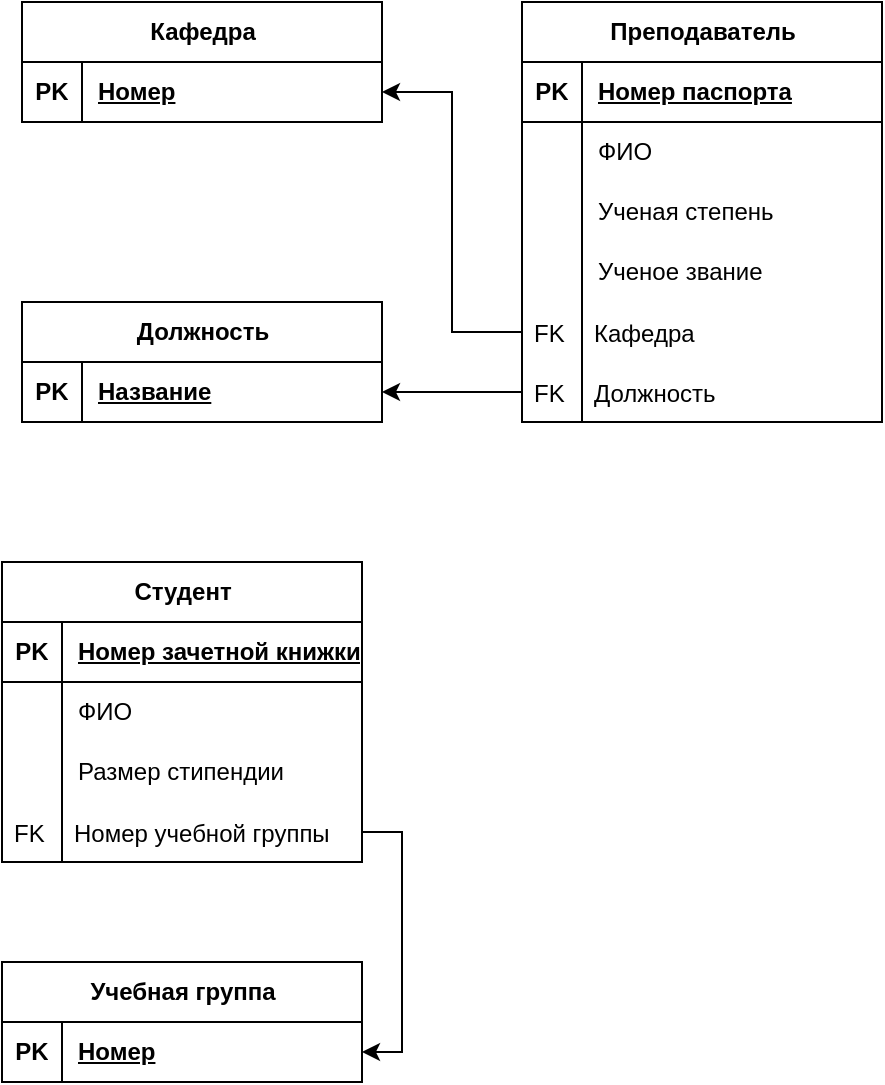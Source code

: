 <mxfile version="23.1.6" type="github">
  <diagram id="R2lEEEUBdFMjLlhIrx00" name="Page-1">
    <mxGraphModel dx="1050" dy="522" grid="1" gridSize="10" guides="1" tooltips="1" connect="1" arrows="1" fold="1" page="1" pageScale="1" pageWidth="850" pageHeight="1100" math="0" shadow="0" extFonts="Permanent Marker^https://fonts.googleapis.com/css?family=Permanent+Marker">
      <root>
        <mxCell id="0" />
        <mxCell id="1" parent="0" />
        <mxCell id="kBus3KwRrzvfLxZmV8zW-1" value="Кафедра" style="shape=table;startSize=30;container=1;collapsible=1;childLayout=tableLayout;fixedRows=1;rowLines=0;fontStyle=1;align=center;resizeLast=1;html=1;" vertex="1" parent="1">
          <mxGeometry x="50" y="80" width="180" height="60" as="geometry" />
        </mxCell>
        <mxCell id="kBus3KwRrzvfLxZmV8zW-2" value="" style="shape=tableRow;horizontal=0;startSize=0;swimlaneHead=0;swimlaneBody=0;fillColor=none;collapsible=0;dropTarget=0;points=[[0,0.5],[1,0.5]];portConstraint=eastwest;top=0;left=0;right=0;bottom=1;" vertex="1" parent="kBus3KwRrzvfLxZmV8zW-1">
          <mxGeometry y="30" width="180" height="30" as="geometry" />
        </mxCell>
        <mxCell id="kBus3KwRrzvfLxZmV8zW-3" value="PK" style="shape=partialRectangle;connectable=0;fillColor=none;top=0;left=0;bottom=0;right=0;fontStyle=1;overflow=hidden;whiteSpace=wrap;html=1;" vertex="1" parent="kBus3KwRrzvfLxZmV8zW-2">
          <mxGeometry width="30" height="30" as="geometry">
            <mxRectangle width="30" height="30" as="alternateBounds" />
          </mxGeometry>
        </mxCell>
        <mxCell id="kBus3KwRrzvfLxZmV8zW-4" value="Номер" style="shape=partialRectangle;connectable=0;fillColor=none;top=0;left=0;bottom=0;right=0;align=left;spacingLeft=6;fontStyle=5;overflow=hidden;whiteSpace=wrap;html=1;" vertex="1" parent="kBus3KwRrzvfLxZmV8zW-2">
          <mxGeometry x="30" width="150" height="30" as="geometry">
            <mxRectangle width="150" height="30" as="alternateBounds" />
          </mxGeometry>
        </mxCell>
        <mxCell id="kBus3KwRrzvfLxZmV8zW-5" value="Должность" style="shape=table;startSize=30;container=1;collapsible=1;childLayout=tableLayout;fixedRows=1;rowLines=0;fontStyle=1;align=center;resizeLast=1;html=1;" vertex="1" parent="1">
          <mxGeometry x="50" y="230" width="180" height="60" as="geometry" />
        </mxCell>
        <mxCell id="kBus3KwRrzvfLxZmV8zW-6" value="" style="shape=tableRow;horizontal=0;startSize=0;swimlaneHead=0;swimlaneBody=0;fillColor=none;collapsible=0;dropTarget=0;points=[[0,0.5],[1,0.5]];portConstraint=eastwest;top=0;left=0;right=0;bottom=1;" vertex="1" parent="kBus3KwRrzvfLxZmV8zW-5">
          <mxGeometry y="30" width="180" height="30" as="geometry" />
        </mxCell>
        <mxCell id="kBus3KwRrzvfLxZmV8zW-7" value="PK" style="shape=partialRectangle;connectable=0;fillColor=none;top=0;left=0;bottom=0;right=0;fontStyle=1;overflow=hidden;whiteSpace=wrap;html=1;" vertex="1" parent="kBus3KwRrzvfLxZmV8zW-6">
          <mxGeometry width="30" height="30" as="geometry">
            <mxRectangle width="30" height="30" as="alternateBounds" />
          </mxGeometry>
        </mxCell>
        <mxCell id="kBus3KwRrzvfLxZmV8zW-8" value="Название" style="shape=partialRectangle;connectable=0;fillColor=none;top=0;left=0;bottom=0;right=0;align=left;spacingLeft=6;fontStyle=5;overflow=hidden;whiteSpace=wrap;html=1;" vertex="1" parent="kBus3KwRrzvfLxZmV8zW-6">
          <mxGeometry x="30" width="150" height="30" as="geometry">
            <mxRectangle width="150" height="30" as="alternateBounds" />
          </mxGeometry>
        </mxCell>
        <mxCell id="kBus3KwRrzvfLxZmV8zW-11" value="Преподаватель" style="shape=table;startSize=30;container=1;collapsible=1;childLayout=tableLayout;fixedRows=1;rowLines=0;fontStyle=1;align=center;resizeLast=1;html=1;movable=1;resizable=1;rotatable=1;deletable=1;editable=1;locked=0;connectable=1;" vertex="1" parent="1">
          <mxGeometry x="300" y="80" width="180" height="210" as="geometry" />
        </mxCell>
        <mxCell id="kBus3KwRrzvfLxZmV8zW-12" value="" style="shape=tableRow;horizontal=0;startSize=0;swimlaneHead=0;swimlaneBody=0;fillColor=none;collapsible=0;dropTarget=0;points=[[0,0.5],[1,0.5]];portConstraint=eastwest;top=0;left=0;right=0;bottom=1;" vertex="1" parent="kBus3KwRrzvfLxZmV8zW-11">
          <mxGeometry y="30" width="180" height="30" as="geometry" />
        </mxCell>
        <mxCell id="kBus3KwRrzvfLxZmV8zW-13" value="PK" style="shape=partialRectangle;connectable=0;fillColor=none;top=0;left=0;bottom=0;right=0;fontStyle=1;overflow=hidden;whiteSpace=wrap;html=1;" vertex="1" parent="kBus3KwRrzvfLxZmV8zW-12">
          <mxGeometry width="30" height="30" as="geometry">
            <mxRectangle width="30" height="30" as="alternateBounds" />
          </mxGeometry>
        </mxCell>
        <mxCell id="kBus3KwRrzvfLxZmV8zW-14" value="Номер паспорта" style="shape=partialRectangle;connectable=0;fillColor=none;top=0;left=0;bottom=0;right=0;align=left;spacingLeft=6;fontStyle=5;overflow=hidden;whiteSpace=wrap;html=1;" vertex="1" parent="kBus3KwRrzvfLxZmV8zW-12">
          <mxGeometry x="30" width="150" height="30" as="geometry">
            <mxRectangle width="150" height="30" as="alternateBounds" />
          </mxGeometry>
        </mxCell>
        <mxCell id="kBus3KwRrzvfLxZmV8zW-15" value="" style="shape=tableRow;horizontal=0;startSize=0;swimlaneHead=0;swimlaneBody=0;fillColor=none;collapsible=0;dropTarget=0;points=[[0,0.5],[1,0.5]];portConstraint=eastwest;top=0;left=0;right=0;bottom=0;" vertex="1" parent="kBus3KwRrzvfLxZmV8zW-11">
          <mxGeometry y="60" width="180" height="30" as="geometry" />
        </mxCell>
        <mxCell id="kBus3KwRrzvfLxZmV8zW-16" value="" style="shape=partialRectangle;connectable=0;fillColor=none;top=0;left=0;bottom=0;right=0;editable=1;overflow=hidden;whiteSpace=wrap;html=1;" vertex="1" parent="kBus3KwRrzvfLxZmV8zW-15">
          <mxGeometry width="30" height="30" as="geometry">
            <mxRectangle width="30" height="30" as="alternateBounds" />
          </mxGeometry>
        </mxCell>
        <mxCell id="kBus3KwRrzvfLxZmV8zW-17" value="ФИО" style="shape=partialRectangle;connectable=0;fillColor=none;top=0;left=0;bottom=0;right=0;align=left;spacingLeft=6;overflow=hidden;whiteSpace=wrap;html=1;" vertex="1" parent="kBus3KwRrzvfLxZmV8zW-15">
          <mxGeometry x="30" width="150" height="30" as="geometry">
            <mxRectangle width="150" height="30" as="alternateBounds" />
          </mxGeometry>
        </mxCell>
        <mxCell id="kBus3KwRrzvfLxZmV8zW-18" value="" style="shape=tableRow;horizontal=0;startSize=0;swimlaneHead=0;swimlaneBody=0;fillColor=none;collapsible=0;dropTarget=0;points=[[0,0.5],[1,0.5]];portConstraint=eastwest;top=0;left=0;right=0;bottom=0;" vertex="1" parent="kBus3KwRrzvfLxZmV8zW-11">
          <mxGeometry y="90" width="180" height="30" as="geometry" />
        </mxCell>
        <mxCell id="kBus3KwRrzvfLxZmV8zW-19" value="" style="shape=partialRectangle;connectable=0;fillColor=none;top=0;left=0;bottom=0;right=0;editable=1;overflow=hidden;whiteSpace=wrap;html=1;" vertex="1" parent="kBus3KwRrzvfLxZmV8zW-18">
          <mxGeometry width="30" height="30" as="geometry">
            <mxRectangle width="30" height="30" as="alternateBounds" />
          </mxGeometry>
        </mxCell>
        <mxCell id="kBus3KwRrzvfLxZmV8zW-20" value="Ученая степень" style="shape=partialRectangle;connectable=0;fillColor=none;top=0;left=0;bottom=0;right=0;align=left;spacingLeft=6;overflow=hidden;whiteSpace=wrap;html=1;" vertex="1" parent="kBus3KwRrzvfLxZmV8zW-18">
          <mxGeometry x="30" width="150" height="30" as="geometry">
            <mxRectangle width="150" height="30" as="alternateBounds" />
          </mxGeometry>
        </mxCell>
        <mxCell id="kBus3KwRrzvfLxZmV8zW-21" value="" style="shape=tableRow;horizontal=0;startSize=0;swimlaneHead=0;swimlaneBody=0;fillColor=none;collapsible=0;dropTarget=0;points=[[0,0.5],[1,0.5]];portConstraint=eastwest;top=0;left=0;right=0;bottom=0;" vertex="1" parent="kBus3KwRrzvfLxZmV8zW-11">
          <mxGeometry y="120" width="180" height="30" as="geometry" />
        </mxCell>
        <mxCell id="kBus3KwRrzvfLxZmV8zW-22" value="" style="shape=partialRectangle;connectable=0;fillColor=none;top=0;left=0;bottom=0;right=0;editable=1;overflow=hidden;whiteSpace=wrap;html=1;" vertex="1" parent="kBus3KwRrzvfLxZmV8zW-21">
          <mxGeometry width="30" height="30" as="geometry">
            <mxRectangle width="30" height="30" as="alternateBounds" />
          </mxGeometry>
        </mxCell>
        <mxCell id="kBus3KwRrzvfLxZmV8zW-23" value="Ученое звание" style="shape=partialRectangle;connectable=0;fillColor=none;top=0;left=0;bottom=0;right=0;align=left;spacingLeft=6;overflow=hidden;whiteSpace=wrap;html=1;" vertex="1" parent="kBus3KwRrzvfLxZmV8zW-21">
          <mxGeometry x="30" width="150" height="30" as="geometry">
            <mxRectangle width="150" height="30" as="alternateBounds" />
          </mxGeometry>
        </mxCell>
        <mxCell id="kBus3KwRrzvfLxZmV8zW-140" style="edgeStyle=orthogonalEdgeStyle;rounded=0;orthogonalLoop=1;jettySize=auto;html=1;exitX=0;exitY=0.5;exitDx=0;exitDy=0;entryX=1;entryY=0.5;entryDx=0;entryDy=0;fontFamily=Helvetica;fontSize=12;fontColor=default;" edge="1" parent="1" source="kBus3KwRrzvfLxZmV8zW-131" target="kBus3KwRrzvfLxZmV8zW-2">
          <mxGeometry relative="1" as="geometry" />
        </mxCell>
        <mxCell id="kBus3KwRrzvfLxZmV8zW-131" value="Кафедра" style="shape=partialRectangle;align=left;verticalAlign=middle;spacingLeft=34;rotatable=0;points=[[0,0.5],[1,0.5]];portConstraint=eastwest;dropTarget=0;shadow=0;fillColor=none;strokeColor=none;" vertex="1" parent="1">
          <mxGeometry x="300" y="230" width="180" height="30" as="geometry" />
        </mxCell>
        <mxCell id="kBus3KwRrzvfLxZmV8zW-132" value="FK" style="shape=partialRectangle;top=0;left=0;bottom=0;fillColor=none;stokeWidth=1;align=left;verticalAlign=middle;spacingLeft=4;spacingRight=4;overflow=hidden;rotatable=0;points=[];portConstraint=eastwest;part=1;" vertex="1" connectable="0" parent="kBus3KwRrzvfLxZmV8zW-131">
          <mxGeometry width="30" height="30" as="geometry" />
        </mxCell>
        <mxCell id="kBus3KwRrzvfLxZmV8zW-141" style="edgeStyle=orthogonalEdgeStyle;rounded=0;orthogonalLoop=1;jettySize=auto;html=1;exitX=0;exitY=0.5;exitDx=0;exitDy=0;entryX=1;entryY=0.5;entryDx=0;entryDy=0;fontFamily=Helvetica;fontSize=12;fontColor=default;" edge="1" parent="1" source="kBus3KwRrzvfLxZmV8zW-136" target="kBus3KwRrzvfLxZmV8zW-6">
          <mxGeometry relative="1" as="geometry" />
        </mxCell>
        <mxCell id="kBus3KwRrzvfLxZmV8zW-136" value="Должность" style="shape=partialRectangle;fillColor=none;align=left;verticalAlign=middle;strokeColor=none;spacingLeft=34;rotatable=0;points=[[0,0.5],[1,0.5]];portConstraint=eastwest;dropTarget=0;shadow=0;fontFamily=Helvetica;fontSize=12;fontColor=default;" vertex="1" parent="1">
          <mxGeometry x="300" y="260" width="180" height="30" as="geometry" />
        </mxCell>
        <mxCell id="kBus3KwRrzvfLxZmV8zW-137" value="FK" style="shape=partialRectangle;top=0;left=0;bottom=0;fillColor=none;stokeWidth=1;align=left;verticalAlign=middle;spacingLeft=4;spacingRight=4;overflow=hidden;rotatable=0;points=[];portConstraint=eastwest;part=1;shadow=0;fontFamily=Helvetica;fontSize=12;fontColor=default;" vertex="1" connectable="0" parent="kBus3KwRrzvfLxZmV8zW-136">
          <mxGeometry width="30" height="30" as="geometry" />
        </mxCell>
        <mxCell id="kBus3KwRrzvfLxZmV8zW-148" value="Студент" style="shape=table;startSize=30;container=1;collapsible=1;childLayout=tableLayout;fixedRows=1;rowLines=0;fontStyle=1;align=center;resizeLast=1;html=1;" vertex="1" parent="1">
          <mxGeometry x="40" y="360" width="180" height="150" as="geometry" />
        </mxCell>
        <mxCell id="kBus3KwRrzvfLxZmV8zW-149" value="" style="shape=tableRow;horizontal=0;startSize=0;swimlaneHead=0;swimlaneBody=0;fillColor=none;collapsible=0;dropTarget=0;points=[[0,0.5],[1,0.5]];portConstraint=eastwest;top=0;left=0;right=0;bottom=1;" vertex="1" parent="kBus3KwRrzvfLxZmV8zW-148">
          <mxGeometry y="30" width="180" height="30" as="geometry" />
        </mxCell>
        <mxCell id="kBus3KwRrzvfLxZmV8zW-150" value="PK" style="shape=partialRectangle;connectable=0;fillColor=none;top=0;left=0;bottom=0;right=0;fontStyle=1;overflow=hidden;whiteSpace=wrap;html=1;" vertex="1" parent="kBus3KwRrzvfLxZmV8zW-149">
          <mxGeometry width="30" height="30" as="geometry">
            <mxRectangle width="30" height="30" as="alternateBounds" />
          </mxGeometry>
        </mxCell>
        <mxCell id="kBus3KwRrzvfLxZmV8zW-151" value="Номер зачетной книжки" style="shape=partialRectangle;connectable=0;fillColor=none;top=0;left=0;bottom=0;right=0;align=left;spacingLeft=6;fontStyle=5;overflow=hidden;whiteSpace=wrap;html=1;" vertex="1" parent="kBus3KwRrzvfLxZmV8zW-149">
          <mxGeometry x="30" width="150" height="30" as="geometry">
            <mxRectangle width="150" height="30" as="alternateBounds" />
          </mxGeometry>
        </mxCell>
        <mxCell id="kBus3KwRrzvfLxZmV8zW-152" value="" style="shape=tableRow;horizontal=0;startSize=0;swimlaneHead=0;swimlaneBody=0;fillColor=none;collapsible=0;dropTarget=0;points=[[0,0.5],[1,0.5]];portConstraint=eastwest;top=0;left=0;right=0;bottom=0;" vertex="1" parent="kBus3KwRrzvfLxZmV8zW-148">
          <mxGeometry y="60" width="180" height="30" as="geometry" />
        </mxCell>
        <mxCell id="kBus3KwRrzvfLxZmV8zW-153" value="" style="shape=partialRectangle;connectable=0;fillColor=none;top=0;left=0;bottom=0;right=0;editable=1;overflow=hidden;whiteSpace=wrap;html=1;" vertex="1" parent="kBus3KwRrzvfLxZmV8zW-152">
          <mxGeometry width="30" height="30" as="geometry">
            <mxRectangle width="30" height="30" as="alternateBounds" />
          </mxGeometry>
        </mxCell>
        <mxCell id="kBus3KwRrzvfLxZmV8zW-154" value="ФИО" style="shape=partialRectangle;connectable=0;fillColor=none;top=0;left=0;bottom=0;right=0;align=left;spacingLeft=6;overflow=hidden;whiteSpace=wrap;html=1;" vertex="1" parent="kBus3KwRrzvfLxZmV8zW-152">
          <mxGeometry x="30" width="150" height="30" as="geometry">
            <mxRectangle width="150" height="30" as="alternateBounds" />
          </mxGeometry>
        </mxCell>
        <mxCell id="kBus3KwRrzvfLxZmV8zW-155" value="" style="shape=tableRow;horizontal=0;startSize=0;swimlaneHead=0;swimlaneBody=0;fillColor=none;collapsible=0;dropTarget=0;points=[[0,0.5],[1,0.5]];portConstraint=eastwest;top=0;left=0;right=0;bottom=0;" vertex="1" parent="kBus3KwRrzvfLxZmV8zW-148">
          <mxGeometry y="90" width="180" height="30" as="geometry" />
        </mxCell>
        <mxCell id="kBus3KwRrzvfLxZmV8zW-156" value="" style="shape=partialRectangle;connectable=0;fillColor=none;top=0;left=0;bottom=0;right=0;editable=1;overflow=hidden;whiteSpace=wrap;html=1;" vertex="1" parent="kBus3KwRrzvfLxZmV8zW-155">
          <mxGeometry width="30" height="30" as="geometry">
            <mxRectangle width="30" height="30" as="alternateBounds" />
          </mxGeometry>
        </mxCell>
        <mxCell id="kBus3KwRrzvfLxZmV8zW-157" value="Размер стипендии" style="shape=partialRectangle;connectable=0;fillColor=none;top=0;left=0;bottom=0;right=0;align=left;spacingLeft=6;overflow=hidden;whiteSpace=wrap;html=1;" vertex="1" parent="kBus3KwRrzvfLxZmV8zW-155">
          <mxGeometry x="30" width="150" height="30" as="geometry">
            <mxRectangle width="150" height="30" as="alternateBounds" />
          </mxGeometry>
        </mxCell>
        <mxCell id="kBus3KwRrzvfLxZmV8zW-158" value="Учебная группа" style="shape=table;startSize=30;container=1;collapsible=1;childLayout=tableLayout;fixedRows=1;rowLines=0;fontStyle=1;align=center;resizeLast=1;html=1;" vertex="1" parent="1">
          <mxGeometry x="40" y="560" width="180" height="60" as="geometry" />
        </mxCell>
        <mxCell id="kBus3KwRrzvfLxZmV8zW-159" value="" style="shape=tableRow;horizontal=0;startSize=0;swimlaneHead=0;swimlaneBody=0;fillColor=none;collapsible=0;dropTarget=0;points=[[0,0.5],[1,0.5]];portConstraint=eastwest;top=0;left=0;right=0;bottom=1;" vertex="1" parent="kBus3KwRrzvfLxZmV8zW-158">
          <mxGeometry y="30" width="180" height="30" as="geometry" />
        </mxCell>
        <mxCell id="kBus3KwRrzvfLxZmV8zW-160" value="PK" style="shape=partialRectangle;connectable=0;fillColor=none;top=0;left=0;bottom=0;right=0;fontStyle=1;overflow=hidden;whiteSpace=wrap;html=1;" vertex="1" parent="kBus3KwRrzvfLxZmV8zW-159">
          <mxGeometry width="30" height="30" as="geometry">
            <mxRectangle width="30" height="30" as="alternateBounds" />
          </mxGeometry>
        </mxCell>
        <mxCell id="kBus3KwRrzvfLxZmV8zW-161" value="Номер" style="shape=partialRectangle;connectable=0;fillColor=none;top=0;left=0;bottom=0;right=0;align=left;spacingLeft=6;fontStyle=5;overflow=hidden;whiteSpace=wrap;html=1;" vertex="1" parent="kBus3KwRrzvfLxZmV8zW-159">
          <mxGeometry x="30" width="150" height="30" as="geometry">
            <mxRectangle width="150" height="30" as="alternateBounds" />
          </mxGeometry>
        </mxCell>
        <mxCell id="kBus3KwRrzvfLxZmV8zW-164" style="edgeStyle=orthogonalEdgeStyle;rounded=0;orthogonalLoop=1;jettySize=auto;html=1;entryX=1;entryY=0.5;entryDx=0;entryDy=0;fontFamily=Helvetica;fontSize=12;fontColor=default;exitX=1;exitY=0.5;exitDx=0;exitDy=0;" edge="1" parent="1" source="kBus3KwRrzvfLxZmV8zW-162" target="kBus3KwRrzvfLxZmV8zW-159">
          <mxGeometry relative="1" as="geometry">
            <Array as="points">
              <mxPoint x="240" y="495" />
              <mxPoint x="240" y="605" />
            </Array>
          </mxGeometry>
        </mxCell>
        <mxCell id="kBus3KwRrzvfLxZmV8zW-162" value="Номер учебной группы" style="shape=partialRectangle;fillColor=none;align=left;verticalAlign=middle;strokeColor=none;spacingLeft=34;rotatable=0;points=[[0,0.5],[1,0.5]];portConstraint=eastwest;dropTarget=0;shadow=0;fontFamily=Helvetica;fontSize=12;fontColor=default;" vertex="1" parent="1">
          <mxGeometry x="40" y="480" width="180" height="30" as="geometry" />
        </mxCell>
        <mxCell id="kBus3KwRrzvfLxZmV8zW-163" value="FK" style="shape=partialRectangle;top=0;left=0;bottom=0;fillColor=none;stokeWidth=1;align=left;verticalAlign=middle;spacingLeft=4;spacingRight=4;overflow=hidden;rotatable=0;points=[];portConstraint=eastwest;part=1;shadow=0;fontFamily=Helvetica;fontSize=12;fontColor=default;" vertex="1" connectable="0" parent="kBus3KwRrzvfLxZmV8zW-162">
          <mxGeometry width="30" height="30" as="geometry" />
        </mxCell>
      </root>
    </mxGraphModel>
  </diagram>
</mxfile>
